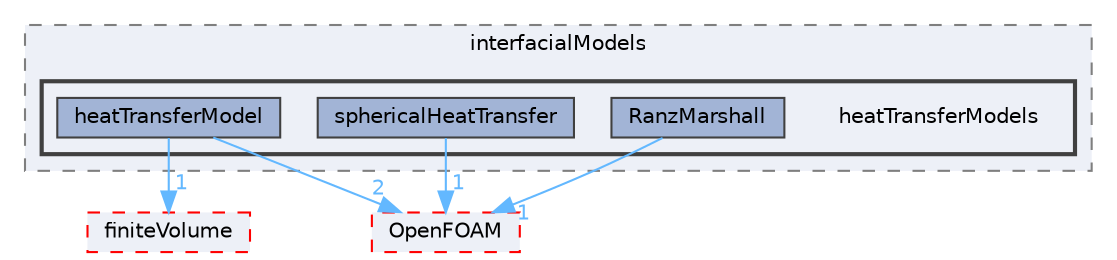 digraph "src/phaseSystemModels/twoPhaseEuler/twoPhaseSystem/interfacialModels/heatTransferModels"
{
 // LATEX_PDF_SIZE
  bgcolor="transparent";
  edge [fontname=Helvetica,fontsize=10,labelfontname=Helvetica,labelfontsize=10];
  node [fontname=Helvetica,fontsize=10,shape=box,height=0.2,width=0.4];
  compound=true
  subgraph clusterdir_e8eee81cc7e4f9cbfe1fba61f3562479 {
    graph [ bgcolor="#edf0f7", pencolor="grey50", label="interfacialModels", fontname=Helvetica,fontsize=10 style="filled,dashed", URL="dir_e8eee81cc7e4f9cbfe1fba61f3562479.html",tooltip=""]
  subgraph clusterdir_d1acf16962ef20a0c8aab3f9cf45b790 {
    graph [ bgcolor="#edf0f7", pencolor="grey25", label="", fontname=Helvetica,fontsize=10 style="filled,bold", URL="dir_d1acf16962ef20a0c8aab3f9cf45b790.html",tooltip=""]
    dir_d1acf16962ef20a0c8aab3f9cf45b790 [shape=plaintext, label="heatTransferModels"];
  dir_ebe4099d78bb427a93e6f2e2861393f8 [label="heatTransferModel", fillcolor="#a2b4d6", color="grey25", style="filled", URL="dir_ebe4099d78bb427a93e6f2e2861393f8.html",tooltip=""];
  dir_8c587b49db390343e89e27b128e727c2 [label="RanzMarshall", fillcolor="#a2b4d6", color="grey25", style="filled", URL="dir_8c587b49db390343e89e27b128e727c2.html",tooltip=""];
  dir_7943d85deb77337001284d00387619a9 [label="sphericalHeatTransfer", fillcolor="#a2b4d6", color="grey25", style="filled", URL="dir_7943d85deb77337001284d00387619a9.html",tooltip=""];
  }
  }
  dir_9bd15774b555cf7259a6fa18f99fe99b [label="finiteVolume", fillcolor="#edf0f7", color="red", style="filled,dashed", URL="dir_9bd15774b555cf7259a6fa18f99fe99b.html",tooltip=""];
  dir_c5473ff19b20e6ec4dfe5c310b3778a8 [label="OpenFOAM", fillcolor="#edf0f7", color="red", style="filled,dashed", URL="dir_c5473ff19b20e6ec4dfe5c310b3778a8.html",tooltip=""];
  dir_ebe4099d78bb427a93e6f2e2861393f8->dir_9bd15774b555cf7259a6fa18f99fe99b [headlabel="1", labeldistance=1.5 headhref="dir_001720_001387.html" href="dir_001720_001387.html" color="steelblue1" fontcolor="steelblue1"];
  dir_ebe4099d78bb427a93e6f2e2861393f8->dir_c5473ff19b20e6ec4dfe5c310b3778a8 [headlabel="2", labeldistance=1.5 headhref="dir_001720_002695.html" href="dir_001720_002695.html" color="steelblue1" fontcolor="steelblue1"];
  dir_8c587b49db390343e89e27b128e727c2->dir_c5473ff19b20e6ec4dfe5c310b3778a8 [headlabel="1", labeldistance=1.5 headhref="dir_003191_002695.html" href="dir_003191_002695.html" color="steelblue1" fontcolor="steelblue1"];
  dir_7943d85deb77337001284d00387619a9->dir_c5473ff19b20e6ec4dfe5c310b3778a8 [headlabel="1", labeldistance=1.5 headhref="dir_003703_002695.html" href="dir_003703_002695.html" color="steelblue1" fontcolor="steelblue1"];
}
